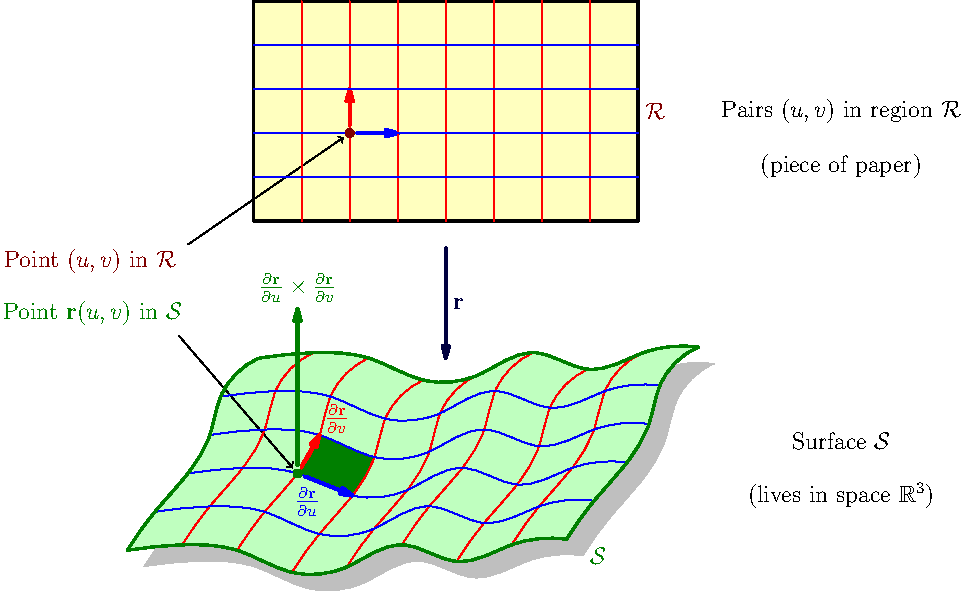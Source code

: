 size(17cm);
usepackage("amssymb");

// Surface, in green

pair D = (2.4,3.5);
pair A = (0,0);
pair B = (8,0.2);
pair C = D+B-A;

pair[] Xs = { (1,0.1), (2,0), (3,-0.4), (4,-0.3), (5,0.1), (6,-0.2), (7,0.1) };
pair[] Ys = { (1.7,2.8), (1.5,2.1), (1.1,1.4), (0.5,0.7) };

guide g = A;
for (int i=0; i<Xs.length; ++i) { g = g..Xs[i]; }
path south_border = g..B;

guide g = D;
for (int i=0; i<Ys.length; ++i) { g = g..Ys[i]; }
path west_border = g..A;

path surf = west_border--south_border--(shift(B-A)*reverse(west_border))--(shift(D-A)*reverse(south_border))--cycle;

// Shadow
fill(shift(0.3,-0.3)*surf, mediumgrey);
// Surface itself
fill(surf, palegreen);

// Map
real a = 2.3, b = 6, c = 9.3, d = 10;
filldraw(box((a,b),(c,d)), paleyellow, black+1.2);

// Labeled point inside the surface
real w = (c-a)/(Xs.length+1);
real h = (d-b)/(Ys.length+1);
pair P = (a+2*w,b+2*h);
pair Q = Xs[1]+Ys[2]-A;
pair Pl = (1,5.5);
pair Ql = (0.86,4);

label("Point $(u,v)$ in $\mathcal{R}$", Pl, dir(Pl-P), brown);
label("Point $\mathbf{r}(u,v)$ in $\mathcal{S}$", Ql, dir(Ql-Q), deepgreen);
draw(Pl--P, EndArrow(TeXHead), Margins);
draw(Ql--Q, EndArrow(TeXHead), Margins);

fill(
  shift(Ys[2])*subpath(south_border, 2, 3)
  --shift(Xs[2])*subpath(west_border, 3, 2)
  --shift(Ys[1])*subpath(south_border, 3, 2)
  --shift(Xs[1])*subpath(west_border, 2, 3)
  --cycle, deepgreen);

for (int i=0; i<Xs.length; ++i) { draw(shift(Xs[i])*west_border, red); }
for (int i=0; i<Ys.length; ++i) { draw(shift(Ys[i])*south_border, blue); }
draw(surf, deepgreen + 1.2);

pair Qu = Q+Xs[2]-Xs[1];
pair Qv = Q+Ys[1]-Ys[2];
draw(P--(P+(w,0)), blue+1.6, EndArrow(6), BeginMargin);
draw(P--(P+(0,h)), red+1.6, EndArrow(6), BeginMargin);
draw(Q--Qu, blue+1.6, EndArrow(6), BeginMargin);
draw(Q--Qv, red+1.6, EndArrow(6), BeginMargin);

for (int i=1; i<=Xs.length; ++i) {
  draw((a+w*i,b)--(a+w*i,d), red);
}
for (int i=1; i<=Ys.length; ++i) {
  draw((a,b+h*i)--(c,b+h*i), blue);
}

draw(((a+c)/2, 5.5)--((a+c)/2, 3.5), darkblue + 1.5, EndArrow(6));
label("$\mathbf{r}$", ((a+c)/2, 4.5), dir(0), darkblue);
label("$\mathcal{R}$", (c,(b+d)/2), dir(0), brown);

label("Pairs $(u,v)$ in region $\mathcal{R}$", (13, 8));
label("(piece of paper)", (13, 7));

label("Surface $\mathcal{S}$", (13, 2));
label("(lives in space $\mathbb{R}^3$)", (13, 1));
label("$\mathcal{S}$", shift(0.3,-0.3)*B, dir(0), deepgreen);

pair Qc = Q+(0,3);
draw(Q--Qc, deepgreen + 1.6, EndArrow(6), BeginMargin);
label("$\frac{\partial \mathbf{r}}{\partial u} \times \frac{\partial \mathbf{r}}{\partial v}$", Qc, dir(90), deepgreen);

dotfactor *= 1.5;
dot(P, brown);
dot(Q, deepgreen);

label("$\frac{\partial \mathbf{r}}{\partial u}$", midpoint(Q--Qu), dir(220), blue);
label("$\frac{\partial \mathbf{r}}{\partial v}$", Qv, dir(40), red);
